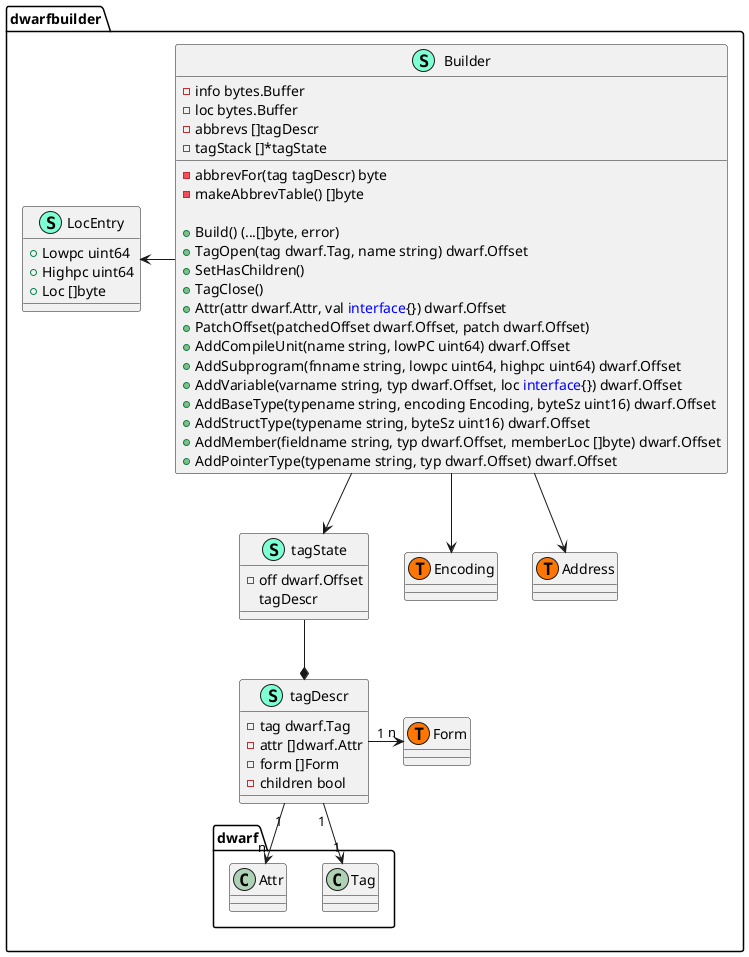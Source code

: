 @startuml
namespace dwarfbuilder {
    class Builder << (S,Aquamarine) >> {
        - info bytes.Buffer
        - loc bytes.Buffer
        - abbrevs []tagDescr
        - tagStack []*tagState

        - abbrevFor(tag tagDescr) byte
        - makeAbbrevTable() []byte

        + Build() (...[]byte, error)
        + TagOpen(tag dwarf.Tag, name string) dwarf.Offset
        + SetHasChildren()
        + TagClose()
        + Attr(attr dwarf.Attr, val <font color=blue>interface</font>{}) dwarf.Offset
        + PatchOffset(patchedOffset dwarf.Offset, patch dwarf.Offset)
        + AddCompileUnit(name string, lowPC uint64) dwarf.Offset
        + AddSubprogram(fnname string, lowpc uint64, highpc uint64) dwarf.Offset
        + AddVariable(varname string, typ dwarf.Offset, loc <font color=blue>interface</font>{}) dwarf.Offset
        + AddBaseType(typename string, encoding Encoding, byteSz uint16) dwarf.Offset
        + AddStructType(typename string, byteSz uint16) dwarf.Offset
        + AddMember(fieldname string, typ dwarf.Offset, memberLoc []byte) dwarf.Offset
        + AddPointerType(typename string, typ dwarf.Offset) dwarf.Offset
    }
    Builder -down-> Encoding

    class LocEntry << (S,Aquamarine) >> {
        + Lowpc uint64
        + Highpc uint64
        + Loc []byte
    }
	Builder -left-> LocEntry
	Builder -down-> Address

    class dwarfbuilder.Address << (T, #FF7700) >>  {
    }
    class dwarfbuilder.Encoding << (T, #FF7700) >>  {
    }
    class dwarfbuilder.Form << (T, #FF7700) >>  {
    }
    class tagDescr << (S,Aquamarine) >> {
        - tag dwarf.Tag
        - attr []dwarf.Attr
        - form []Form
        - children bool
    }
    tagDescr "1" -down-> "1" dwarf.Tag
	tagDescr "1" -down-> "n" dwarf.Attr
    tagDescr "1" -right-> "n" Form

    class tagState << (S,Aquamarine) >> {
        - off dwarf.Offset
		tagDescr
    }
    Builder --> tagState
}
"dwarfbuilder.tagDescr" *-up- "dwarfbuilder.tagState"

@enduml
